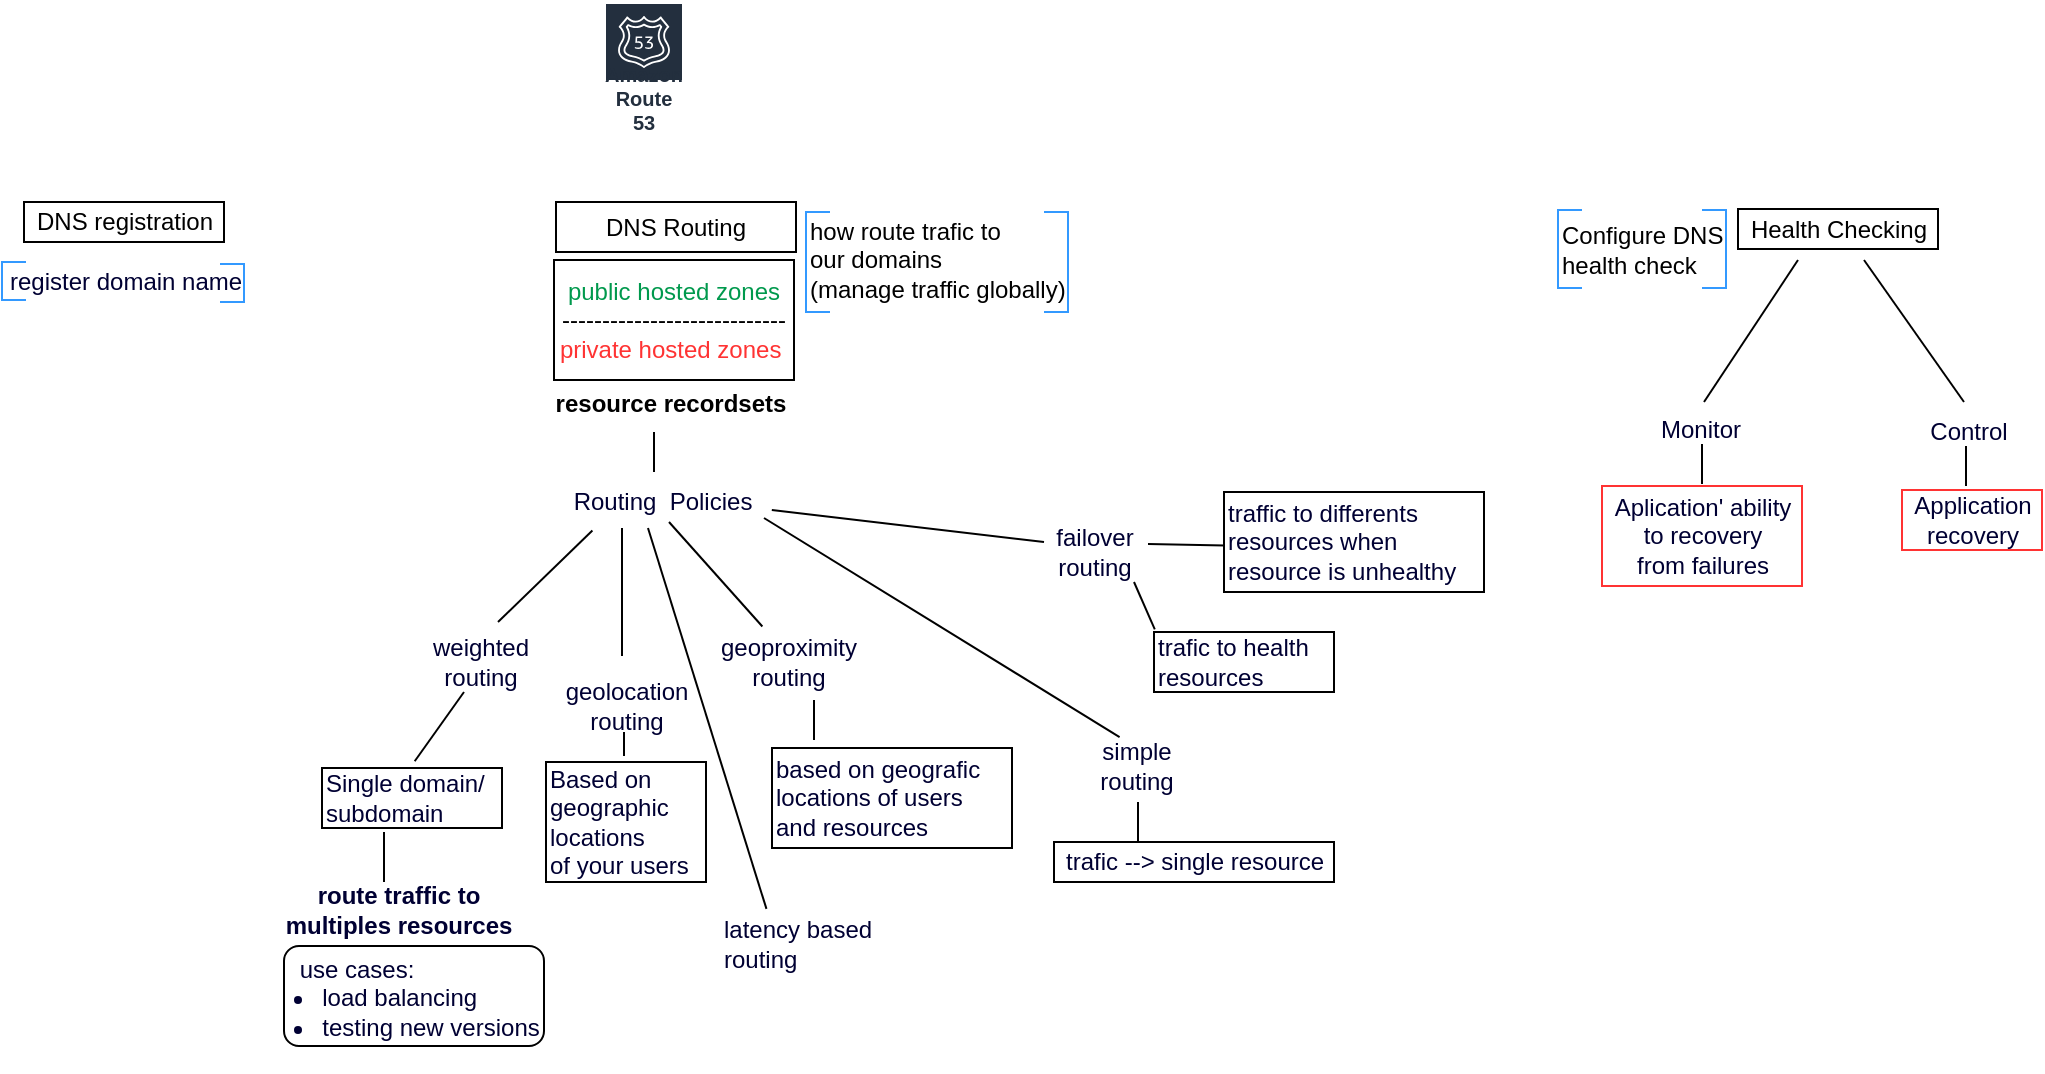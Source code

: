 <mxfile version="20.0.1" type="github">
  <diagram id="7hqPSPKScotGYTefbX5v" name="Page-1">
    <mxGraphModel dx="1072" dy="519" grid="1" gridSize="10" guides="1" tooltips="1" connect="1" arrows="1" fold="1" page="1" pageScale="1" pageWidth="1169" pageHeight="827" math="0" shadow="0">
      <root>
        <mxCell id="0" />
        <mxCell id="1" parent="0" />
        <mxCell id="LuacaKuUAbjQaWSRHdwC-1" value="Amazon Route 53" style="sketch=0;outlineConnect=0;fontColor=#232F3E;gradientColor=none;strokeColor=#ffffff;fillColor=#232F3E;dashed=0;verticalLabelPosition=middle;verticalAlign=bottom;align=center;html=1;whiteSpace=wrap;fontSize=10;fontStyle=1;spacing=3;shape=mxgraph.aws4.productIcon;prIcon=mxgraph.aws4.route_53;" vertex="1" parent="1">
          <mxGeometry x="330" y="30" width="40" height="70" as="geometry" />
        </mxCell>
        <mxCell id="LuacaKuUAbjQaWSRHdwC-3" value="DNS registration" style="text;html=1;align=center;verticalAlign=middle;resizable=0;points=[];autosize=1;strokeColor=default;fillColor=none;" vertex="1" parent="1">
          <mxGeometry x="40" y="130" width="100" height="20" as="geometry" />
        </mxCell>
        <mxCell id="LuacaKuUAbjQaWSRHdwC-5" value="Health Checking" style="text;html=1;align=center;verticalAlign=middle;resizable=0;points=[];autosize=1;strokeColor=default;fillColor=none;" vertex="1" parent="1">
          <mxGeometry x="897" y="133.5" width="100" height="20" as="geometry" />
        </mxCell>
        <mxCell id="LuacaKuUAbjQaWSRHdwC-6" value="&lt;b&gt;resource recordsets&lt;/b&gt;" style="text;html=1;align=center;verticalAlign=middle;resizable=0;points=[];autosize=1;strokeColor=none;fillColor=none;" vertex="1" parent="1">
          <mxGeometry x="298" y="221" width="130" height="20" as="geometry" />
        </mxCell>
        <mxCell id="LuacaKuUAbjQaWSRHdwC-10" value="" style="strokeWidth=1;html=1;shape=mxgraph.flowchart.annotation_1;align=left;pointerEvents=1;fontColor=#000033;fillColor=none;strokeColor=#3399FF;" vertex="1" parent="1">
          <mxGeometry x="431" y="135" width="12" height="50" as="geometry" />
        </mxCell>
        <mxCell id="LuacaKuUAbjQaWSRHdwC-11" value="" style="strokeWidth=1;html=1;shape=mxgraph.flowchart.annotation_1;align=left;pointerEvents=1;fontColor=#000033;fillColor=none;direction=west;strokeColor=#3399FF;" vertex="1" parent="1">
          <mxGeometry x="550" y="135" width="12" height="50" as="geometry" />
        </mxCell>
        <mxCell id="LuacaKuUAbjQaWSRHdwC-12" value="how route trafic to &lt;br&gt;our domains&lt;br&gt;(manage traffic globally)" style="text;html=1;align=left;verticalAlign=middle;resizable=0;points=[];autosize=1;strokeColor=none;fillColor=none;fontSize=12;" vertex="1" parent="1">
          <mxGeometry x="431" y="133.5" width="140" height="50" as="geometry" />
        </mxCell>
        <mxCell id="LuacaKuUAbjQaWSRHdwC-22" value="&lt;font color=&quot;#00994d&quot;&gt;public hosted zones&lt;/font&gt;&lt;br&gt;----------------------------&lt;br&gt;&lt;font color=&quot;#ff3333&quot;&gt;private hosted zones&lt;/font&gt;&amp;nbsp;" style="rounded=0;whiteSpace=wrap;html=1;" vertex="1" parent="1">
          <mxGeometry x="305" y="159" width="120" height="60" as="geometry" />
        </mxCell>
        <mxCell id="LuacaKuUAbjQaWSRHdwC-23" value="register domain name" style="text;html=1;align=left;verticalAlign=middle;resizable=0;points=[];autosize=1;strokeColor=none;fillColor=none;fontSize=12;fontColor=#000033;" vertex="1" parent="1">
          <mxGeometry x="31" y="160" width="130" height="20" as="geometry" />
        </mxCell>
        <mxCell id="LuacaKuUAbjQaWSRHdwC-24" value="" style="strokeWidth=1;html=1;shape=mxgraph.flowchart.annotation_1;align=left;pointerEvents=1;fontColor=#000033;fillColor=none;strokeColor=#3399FF;" vertex="1" parent="1">
          <mxGeometry x="29" y="160" width="12" height="19" as="geometry" />
        </mxCell>
        <mxCell id="LuacaKuUAbjQaWSRHdwC-25" value="" style="strokeWidth=1;html=1;shape=mxgraph.flowchart.annotation_1;align=left;pointerEvents=1;fontColor=#000033;fillColor=none;direction=west;strokeColor=#3399FF;" vertex="1" parent="1">
          <mxGeometry x="138" y="161" width="12" height="19" as="geometry" />
        </mxCell>
        <mxCell id="LuacaKuUAbjQaWSRHdwC-26" value="&lt;span style=&quot;color: rgb(0, 0, 0);&quot;&gt;DNS Routing&lt;/span&gt;" style="rounded=0;whiteSpace=wrap;html=1;fontColor=#00994D;" vertex="1" parent="1">
          <mxGeometry x="306" y="130" width="120" height="25" as="geometry" />
        </mxCell>
        <mxCell id="LuacaKuUAbjQaWSRHdwC-32" value="Routing&amp;nbsp; Policies" style="text;html=1;align=center;verticalAlign=middle;resizable=0;points=[];autosize=1;strokeColor=none;fillColor=none;fontColor=#000033;" vertex="1" parent="1">
          <mxGeometry x="309" y="270" width="100" height="20" as="geometry" />
        </mxCell>
        <mxCell id="LuacaKuUAbjQaWSRHdwC-33" value="" style="endArrow=none;html=1;rounded=0;fontColor=#000033;" edge="1" parent="1">
          <mxGeometry width="50" height="50" relative="1" as="geometry">
            <mxPoint x="355" y="265" as="sourcePoint" />
            <mxPoint x="355" y="245" as="targetPoint" />
          </mxGeometry>
        </mxCell>
        <mxCell id="LuacaKuUAbjQaWSRHdwC-36" value="latency based &lt;br&gt;routing" style="text;html=1;align=left;verticalAlign=middle;resizable=0;points=[];autosize=1;strokeColor=none;fillColor=none;fontColor=#000033;" vertex="1" parent="1">
          <mxGeometry x="388" y="486" width="90" height="30" as="geometry" />
        </mxCell>
        <mxCell id="LuacaKuUAbjQaWSRHdwC-40" value="" style="endArrow=none;html=1;rounded=0;fontColor=#000033;entryX=0.282;entryY=1.214;entryDx=0;entryDy=0;entryPerimeter=0;" edge="1" parent="1">
          <mxGeometry width="50" height="50" relative="1" as="geometry">
            <mxPoint x="277" y="340" as="sourcePoint" />
            <mxPoint x="324.2" y="294.28" as="targetPoint" />
          </mxGeometry>
        </mxCell>
        <mxCell id="LuacaKuUAbjQaWSRHdwC-42" value="geolocation&lt;br&gt;routing" style="text;html=1;align=center;verticalAlign=middle;resizable=0;points=[];autosize=1;strokeColor=none;fillColor=none;fontColor=#000033;" vertex="1" parent="1">
          <mxGeometry x="301" y="367" width="80" height="30" as="geometry" />
        </mxCell>
        <mxCell id="LuacaKuUAbjQaWSRHdwC-43" value="geoproximity&lt;br&gt;routing" style="text;html=1;align=center;verticalAlign=middle;resizable=0;points=[];autosize=1;strokeColor=none;fillColor=none;fontColor=#000033;" vertex="1" parent="1">
          <mxGeometry x="382" y="345" width="80" height="30" as="geometry" />
        </mxCell>
        <mxCell id="LuacaKuUAbjQaWSRHdwC-44" value="" style="endArrow=none;html=1;rounded=0;fontColor=#000033;" edge="1" parent="1">
          <mxGeometry width="50" height="50" relative="1" as="geometry">
            <mxPoint x="339" y="357" as="sourcePoint" />
            <mxPoint x="339" y="293" as="targetPoint" />
          </mxGeometry>
        </mxCell>
        <mxCell id="LuacaKuUAbjQaWSRHdwC-45" value="" style="endArrow=none;html=1;rounded=0;fontColor=#000033;exitX=0.34;exitY=-0.091;exitDx=0;exitDy=0;exitPerimeter=0;" edge="1" parent="1" source="LuacaKuUAbjQaWSRHdwC-43">
          <mxGeometry width="50" height="50" relative="1" as="geometry">
            <mxPoint x="362.5" y="343" as="sourcePoint" />
            <mxPoint x="362.5" y="290" as="targetPoint" />
          </mxGeometry>
        </mxCell>
        <mxCell id="LuacaKuUAbjQaWSRHdwC-46" value="" style="endArrow=none;html=1;rounded=0;fontColor=#000033;exitX=0.336;exitY=0.018;exitDx=0;exitDy=0;exitPerimeter=0;" edge="1" parent="1" source="LuacaKuUAbjQaWSRHdwC-49">
          <mxGeometry width="50" height="50" relative="1" as="geometry">
            <mxPoint x="590" y="390" as="sourcePoint" />
            <mxPoint x="410" y="288" as="targetPoint" />
          </mxGeometry>
        </mxCell>
        <mxCell id="LuacaKuUAbjQaWSRHdwC-47" value="failover &lt;br&gt;routing" style="text;html=1;align=center;verticalAlign=middle;resizable=0;points=[];autosize=1;strokeColor=none;fillColor=none;fontColor=#000033;" vertex="1" parent="1">
          <mxGeometry x="550" y="290" width="50" height="30" as="geometry" />
        </mxCell>
        <mxCell id="LuacaKuUAbjQaWSRHdwC-49" value="simple&lt;br&gt;routing" style="text;html=1;align=center;verticalAlign=middle;resizable=0;points=[];autosize=1;strokeColor=none;fillColor=none;fontColor=#000033;" vertex="1" parent="1">
          <mxGeometry x="571" y="397" width="50" height="30" as="geometry" />
        </mxCell>
        <mxCell id="LuacaKuUAbjQaWSRHdwC-50" value="weighted&lt;br&gt;routing" style="text;html=1;align=center;verticalAlign=middle;resizable=0;points=[];autosize=1;strokeColor=none;fillColor=none;fontColor=#000033;" vertex="1" parent="1">
          <mxGeometry x="238" y="345" width="60" height="30" as="geometry" />
        </mxCell>
        <mxCell id="LuacaKuUAbjQaWSRHdwC-52" value="" style="endArrow=none;html=1;rounded=0;fontColor=#000033;entryX=1.049;entryY=0.7;entryDx=0;entryDy=0;entryPerimeter=0;" edge="1" parent="1" target="LuacaKuUAbjQaWSRHdwC-32">
          <mxGeometry width="50" height="50" relative="1" as="geometry">
            <mxPoint x="550" y="300" as="sourcePoint" />
            <mxPoint x="488.1" y="286.72" as="targetPoint" />
          </mxGeometry>
        </mxCell>
        <mxCell id="LuacaKuUAbjQaWSRHdwC-53" value="" style="endArrow=none;html=1;rounded=0;fontColor=#000033;exitX=0.258;exitY=-0.085;exitDx=0;exitDy=0;exitPerimeter=0;" edge="1" parent="1" source="LuacaKuUAbjQaWSRHdwC-36">
          <mxGeometry width="50" height="50" relative="1" as="geometry">
            <mxPoint x="420" y="440" as="sourcePoint" />
            <mxPoint x="352" y="293" as="targetPoint" />
          </mxGeometry>
        </mxCell>
        <mxCell id="LuacaKuUAbjQaWSRHdwC-54" value="" style="endArrow=none;html=1;rounded=0;fontColor=#000033;exitX=0.515;exitY=-0.112;exitDx=0;exitDy=0;exitPerimeter=0;" edge="1" parent="1" source="LuacaKuUAbjQaWSRHdwC-55">
          <mxGeometry width="50" height="50" relative="1" as="geometry">
            <mxPoint x="260" y="410" as="sourcePoint" />
            <mxPoint x="260" y="375" as="targetPoint" />
          </mxGeometry>
        </mxCell>
        <mxCell id="LuacaKuUAbjQaWSRHdwC-55" value="Single domain/&lt;br&gt;subdomain" style="text;html=1;align=left;verticalAlign=middle;resizable=0;points=[];autosize=1;strokeColor=default;fillColor=none;fontColor=#000033;" vertex="1" parent="1">
          <mxGeometry x="189" y="413" width="90" height="30" as="geometry" />
        </mxCell>
        <mxCell id="LuacaKuUAbjQaWSRHdwC-56" value="" style="endArrow=none;html=1;rounded=0;fontColor=#000033;" edge="1" parent="1">
          <mxGeometry width="50" height="50" relative="1" as="geometry">
            <mxPoint x="220" y="470" as="sourcePoint" />
            <mxPoint x="220" y="445" as="targetPoint" />
          </mxGeometry>
        </mxCell>
        <mxCell id="LuacaKuUAbjQaWSRHdwC-57" value="route traffic to &lt;br&gt;multiples resources" style="text;html=1;align=center;verticalAlign=middle;resizable=0;points=[];autosize=1;strokeColor=none;fillColor=none;fontColor=#000033;fontStyle=1" vertex="1" parent="1">
          <mxGeometry x="162" y="469" width="130" height="30" as="geometry" />
        </mxCell>
        <mxCell id="LuacaKuUAbjQaWSRHdwC-58" value="" style="rounded=1;whiteSpace=wrap;html=1;fontColor=#000033;strokeColor=default;" vertex="1" parent="1">
          <mxGeometry x="170" y="502" width="130" height="50" as="geometry" />
        </mxCell>
        <mxCell id="LuacaKuUAbjQaWSRHdwC-59" value="&lt;div style=&quot;text-align: left;&quot;&gt;&lt;ul&gt;&lt;li&gt;&lt;span style=&quot;background-color: initial;&quot;&gt;load balancing&lt;/span&gt;&lt;/li&gt;&lt;li&gt;&lt;span style=&quot;background-color: initial;&quot;&gt;testing new versions&lt;/span&gt;&lt;/li&gt;&lt;/ul&gt;&lt;/div&gt;" style="text;html=1;align=center;verticalAlign=middle;resizable=0;points=[];autosize=1;strokeColor=none;fillColor=none;fontColor=#000033;" vertex="1" parent="1">
          <mxGeometry x="143" y="505" width="160" height="60" as="geometry" />
        </mxCell>
        <mxCell id="LuacaKuUAbjQaWSRHdwC-60" value="use cases:" style="text;html=1;align=center;verticalAlign=middle;resizable=0;points=[];autosize=1;strokeColor=none;fillColor=none;fontColor=#000033;" vertex="1" parent="1">
          <mxGeometry x="171" y="504" width="70" height="20" as="geometry" />
        </mxCell>
        <mxCell id="LuacaKuUAbjQaWSRHdwC-62" value="Based on &lt;br&gt;geographic&amp;nbsp;&lt;br&gt;locations &lt;br&gt;of your users" style="text;html=1;align=left;verticalAlign=middle;resizable=0;points=[];autosize=1;strokeColor=default;fillColor=none;fontColor=#000033;" vertex="1" parent="1">
          <mxGeometry x="301" y="410" width="80" height="60" as="geometry" />
        </mxCell>
        <mxCell id="LuacaKuUAbjQaWSRHdwC-63" value="" style="endArrow=none;html=1;rounded=0;fontColor=#000033;" edge="1" parent="1">
          <mxGeometry width="50" height="50" relative="1" as="geometry">
            <mxPoint x="340" y="407" as="sourcePoint" />
            <mxPoint x="340" y="395" as="targetPoint" />
          </mxGeometry>
        </mxCell>
        <mxCell id="LuacaKuUAbjQaWSRHdwC-64" value="based on geografic &lt;br&gt;locations of users &lt;br&gt;and resources&amp;nbsp;" style="text;html=1;align=left;verticalAlign=middle;resizable=0;points=[];autosize=1;strokeColor=default;fillColor=none;fontColor=#000033;" vertex="1" parent="1">
          <mxGeometry x="414" y="403" width="120" height="50" as="geometry" />
        </mxCell>
        <mxCell id="LuacaKuUAbjQaWSRHdwC-65" value="" style="endArrow=none;html=1;rounded=0;fontColor=#000033;" edge="1" parent="1">
          <mxGeometry width="50" height="50" relative="1" as="geometry">
            <mxPoint x="435" y="399" as="sourcePoint" />
            <mxPoint x="435" y="379" as="targetPoint" />
          </mxGeometry>
        </mxCell>
        <mxCell id="LuacaKuUAbjQaWSRHdwC-66" value="trafic --&amp;gt; single resource" style="text;html=1;align=center;verticalAlign=middle;resizable=0;points=[];autosize=1;strokeColor=default;fillColor=none;fontColor=#000033;" vertex="1" parent="1">
          <mxGeometry x="555" y="450" width="140" height="20" as="geometry" />
        </mxCell>
        <mxCell id="LuacaKuUAbjQaWSRHdwC-68" value="" style="endArrow=none;html=1;rounded=0;fontColor=#000033;" edge="1" parent="1">
          <mxGeometry width="50" height="50" relative="1" as="geometry">
            <mxPoint x="597" y="450" as="sourcePoint" />
            <mxPoint x="597" y="430" as="targetPoint" />
          </mxGeometry>
        </mxCell>
        <mxCell id="LuacaKuUAbjQaWSRHdwC-69" value="trafic to health&lt;br&gt;resources" style="text;html=1;align=left;verticalAlign=middle;resizable=0;points=[];autosize=1;strokeColor=default;fillColor=none;fontColor=#000033;" vertex="1" parent="1">
          <mxGeometry x="605" y="345" width="90" height="30" as="geometry" />
        </mxCell>
        <mxCell id="LuacaKuUAbjQaWSRHdwC-70" value="traffic to differents &lt;br&gt;resources when &lt;br&gt;resource is unhealthy" style="text;html=1;align=left;verticalAlign=middle;resizable=0;points=[];autosize=1;strokeColor=default;fillColor=none;fontColor=#000033;" vertex="1" parent="1">
          <mxGeometry x="640" y="275" width="130" height="50" as="geometry" />
        </mxCell>
        <mxCell id="LuacaKuUAbjQaWSRHdwC-71" value="" style="endArrow=none;html=1;rounded=0;fontColor=#000033;exitX=0.003;exitY=0.535;exitDx=0;exitDy=0;exitPerimeter=0;" edge="1" parent="1" source="LuacaKuUAbjQaWSRHdwC-70">
          <mxGeometry width="50" height="50" relative="1" as="geometry">
            <mxPoint x="630" y="301" as="sourcePoint" />
            <mxPoint x="602" y="301" as="targetPoint" />
          </mxGeometry>
        </mxCell>
        <mxCell id="LuacaKuUAbjQaWSRHdwC-72" value="" style="endArrow=none;html=1;rounded=0;fontColor=#000033;exitX=-0.04;exitY=0.191;exitDx=0;exitDy=0;exitPerimeter=0;" edge="1" parent="1">
          <mxGeometry width="50" height="50" relative="1" as="geometry">
            <mxPoint x="605.4" y="343.73" as="sourcePoint" />
            <mxPoint x="595" y="320" as="targetPoint" />
          </mxGeometry>
        </mxCell>
        <mxCell id="LuacaKuUAbjQaWSRHdwC-74" value="" style="strokeWidth=1;html=1;shape=mxgraph.flowchart.annotation_1;align=left;pointerEvents=1;fontColor=#000033;fillColor=none;strokeColor=#3399FF;" vertex="1" parent="1">
          <mxGeometry x="807" y="134" width="12" height="39" as="geometry" />
        </mxCell>
        <mxCell id="LuacaKuUAbjQaWSRHdwC-75" value="" style="strokeWidth=1;html=1;shape=mxgraph.flowchart.annotation_1;align=left;pointerEvents=1;fontColor=#000033;fillColor=none;direction=west;strokeColor=#3399FF;" vertex="1" parent="1">
          <mxGeometry x="879" y="134" width="12" height="39" as="geometry" />
        </mxCell>
        <mxCell id="LuacaKuUAbjQaWSRHdwC-76" value="Configure DNS &lt;br&gt;health check" style="text;html=1;align=left;verticalAlign=middle;resizable=0;points=[];autosize=1;strokeColor=none;fillColor=none;fontSize=12;" vertex="1" parent="1">
          <mxGeometry x="807" y="138.5" width="100" height="30" as="geometry" />
        </mxCell>
        <mxCell id="LuacaKuUAbjQaWSRHdwC-77" value="" style="endArrow=none;html=1;rounded=0;fontColor=#000033;" edge="1" parent="1">
          <mxGeometry width="50" height="50" relative="1" as="geometry">
            <mxPoint x="880" y="230" as="sourcePoint" />
            <mxPoint x="927" y="159" as="targetPoint" />
          </mxGeometry>
        </mxCell>
        <mxCell id="LuacaKuUAbjQaWSRHdwC-78" value="" style="endArrow=none;html=1;rounded=0;fontColor=#000033;" edge="1" parent="1">
          <mxGeometry width="50" height="50" relative="1" as="geometry">
            <mxPoint x="1010" y="230" as="sourcePoint" />
            <mxPoint x="960" y="159" as="targetPoint" />
          </mxGeometry>
        </mxCell>
        <mxCell id="LuacaKuUAbjQaWSRHdwC-79" value="Monitor" style="text;html=1;align=center;verticalAlign=middle;resizable=0;points=[];autosize=1;strokeColor=none;fillColor=none;fontColor=#000033;" vertex="1" parent="1">
          <mxGeometry x="848" y="234" width="60" height="20" as="geometry" />
        </mxCell>
        <mxCell id="LuacaKuUAbjQaWSRHdwC-80" value="Control" style="text;html=1;align=center;verticalAlign=middle;resizable=0;points=[];autosize=1;strokeColor=none;fillColor=none;fontColor=#000033;" vertex="1" parent="1">
          <mxGeometry x="987" y="235" width="50" height="20" as="geometry" />
        </mxCell>
        <mxCell id="LuacaKuUAbjQaWSRHdwC-81" value="Aplication&#39; ability&lt;br&gt;to recovery&lt;br&gt;from failures" style="text;html=1;align=center;verticalAlign=middle;resizable=0;points=[];autosize=1;strokeColor=#FF3333;fillColor=none;fontColor=#000033;" vertex="1" parent="1">
          <mxGeometry x="829" y="272" width="100" height="50" as="geometry" />
        </mxCell>
        <mxCell id="LuacaKuUAbjQaWSRHdwC-82" value="Application&lt;br&gt;recovery" style="text;html=1;align=center;verticalAlign=middle;resizable=0;points=[];autosize=1;strokeColor=#FF3333;fillColor=none;fontColor=#000033;" vertex="1" parent="1">
          <mxGeometry x="979" y="274" width="70" height="30" as="geometry" />
        </mxCell>
        <mxCell id="LuacaKuUAbjQaWSRHdwC-83" value="" style="endArrow=none;html=1;rounded=0;fontColor=#000033;" edge="1" parent="1">
          <mxGeometry width="50" height="50" relative="1" as="geometry">
            <mxPoint x="879" y="271" as="sourcePoint" />
            <mxPoint x="879" y="251" as="targetPoint" />
          </mxGeometry>
        </mxCell>
        <mxCell id="LuacaKuUAbjQaWSRHdwC-84" value="" style="endArrow=none;html=1;rounded=0;fontColor=#000033;" edge="1" parent="1">
          <mxGeometry width="50" height="50" relative="1" as="geometry">
            <mxPoint x="1011" y="272" as="sourcePoint" />
            <mxPoint x="1011" y="252" as="targetPoint" />
          </mxGeometry>
        </mxCell>
      </root>
    </mxGraphModel>
  </diagram>
</mxfile>
